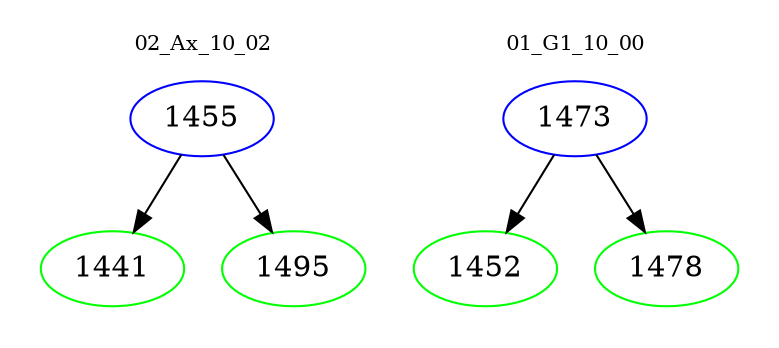 digraph{
subgraph cluster_0 {
color = white
label = "02_Ax_10_02";
fontsize=10;
T0_1455 [label="1455", color="blue"]
T0_1455 -> T0_1441 [color="black"]
T0_1441 [label="1441", color="green"]
T0_1455 -> T0_1495 [color="black"]
T0_1495 [label="1495", color="green"]
}
subgraph cluster_1 {
color = white
label = "01_G1_10_00";
fontsize=10;
T1_1473 [label="1473", color="blue"]
T1_1473 -> T1_1452 [color="black"]
T1_1452 [label="1452", color="green"]
T1_1473 -> T1_1478 [color="black"]
T1_1478 [label="1478", color="green"]
}
}

